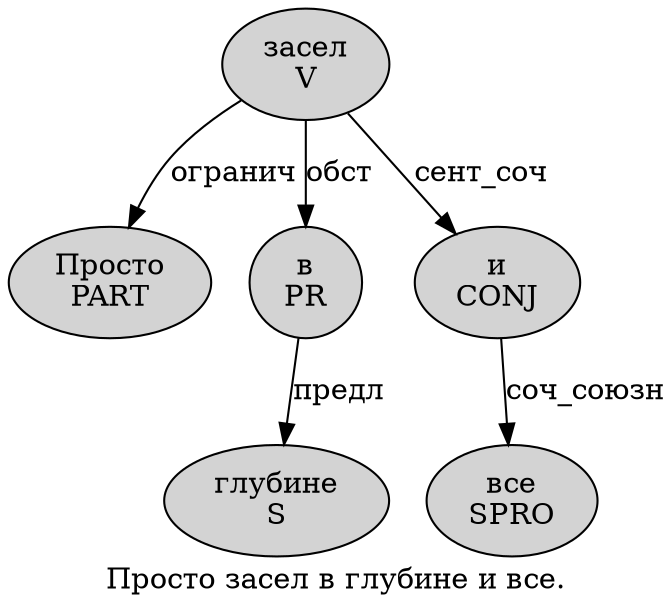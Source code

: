 digraph SENTENCE_100 {
	graph [label="Просто засел в глубине и все."]
	node [style=filled]
		0 [label="Просто
PART" color="" fillcolor=lightgray penwidth=1 shape=ellipse]
		1 [label="засел
V" color="" fillcolor=lightgray penwidth=1 shape=ellipse]
		2 [label="в
PR" color="" fillcolor=lightgray penwidth=1 shape=ellipse]
		3 [label="глубине
S" color="" fillcolor=lightgray penwidth=1 shape=ellipse]
		4 [label="и
CONJ" color="" fillcolor=lightgray penwidth=1 shape=ellipse]
		5 [label="все
SPRO" color="" fillcolor=lightgray penwidth=1 shape=ellipse]
			2 -> 3 [label="предл"]
			1 -> 0 [label="огранич"]
			1 -> 2 [label="обст"]
			1 -> 4 [label="сент_соч"]
			4 -> 5 [label="соч_союзн"]
}
